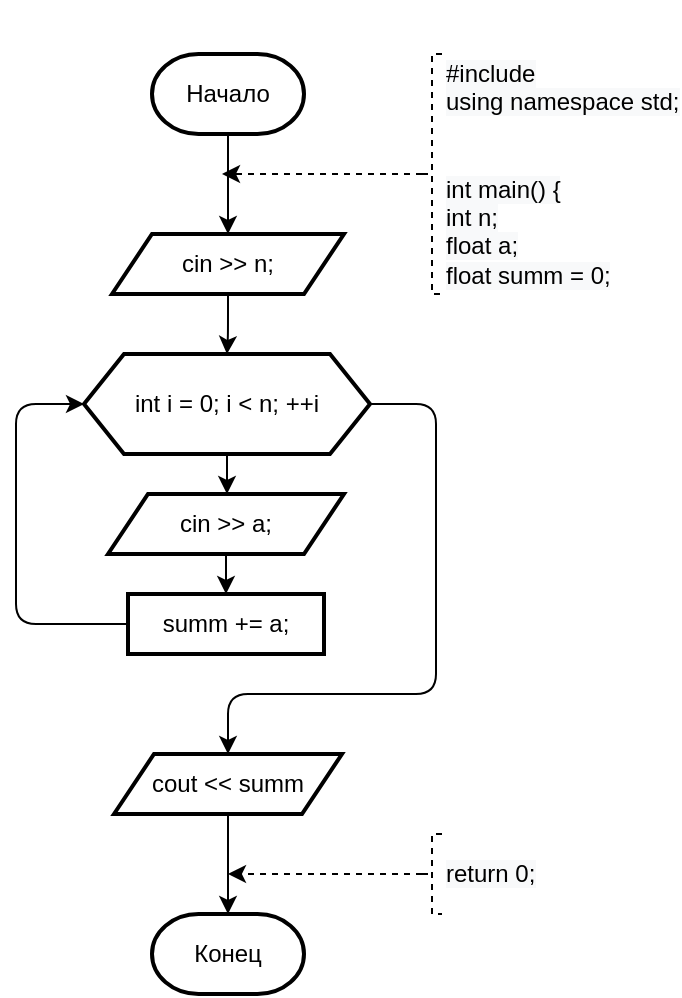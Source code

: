 <mxfile version="15.7.3" type="google" pages="2"><diagram id="d5wiSLn-juUP3fR6AIbw" name="Страница 1"><mxGraphModel dx="998" dy="588" grid="1" gridSize="10" guides="1" tooltips="1" connect="1" arrows="1" fold="1" page="1" pageScale="1" pageWidth="827" pageHeight="1169" math="0" shadow="0"><root><mxCell id="0"/><mxCell id="1" parent="0"/><mxCell id="PdzP0EtBS9qO5vNw4Crt-4" value="" style="edgeStyle=orthogonalEdgeStyle;rounded=0;orthogonalLoop=1;jettySize=auto;html=1;" parent="1" source="PdzP0EtBS9qO5vNw4Crt-1" target="PdzP0EtBS9qO5vNw4Crt-3" edge="1"><mxGeometry relative="1" as="geometry"/></mxCell><mxCell id="PdzP0EtBS9qO5vNw4Crt-1" value="Начало" style="strokeWidth=2;html=1;shape=mxgraph.flowchart.terminator;whiteSpace=wrap;" parent="1" vertex="1"><mxGeometry x="376" y="50" width="76" height="40" as="geometry"/></mxCell><mxCell id="86DnTYic4pY_aqexjyjH-8" style="edgeStyle=orthogonalEdgeStyle;curved=0;rounded=1;sketch=0;orthogonalLoop=1;jettySize=auto;html=1;entryX=0.5;entryY=0;entryDx=0;entryDy=0;strokeWidth=1;" edge="1" parent="1" source="PdzP0EtBS9qO5vNw4Crt-3" target="PdzP0EtBS9qO5vNw4Crt-5"><mxGeometry relative="1" as="geometry"/></mxCell><mxCell id="PdzP0EtBS9qO5vNw4Crt-3" value="cin &amp;gt;&amp;gt; n;" style="shape=parallelogram;perimeter=parallelogramPerimeter;whiteSpace=wrap;html=1;fixedSize=1;strokeWidth=2;" parent="1" vertex="1"><mxGeometry x="356" y="140" width="116" height="30" as="geometry"/></mxCell><mxCell id="86DnTYic4pY_aqexjyjH-5" style="edgeStyle=orthogonalEdgeStyle;curved=0;rounded=1;sketch=0;orthogonalLoop=1;jettySize=auto;html=1;entryX=0.5;entryY=0;entryDx=0;entryDy=0;strokeWidth=1;" edge="1" parent="1" source="PdzP0EtBS9qO5vNw4Crt-5" target="PdzP0EtBS9qO5vNw4Crt-7"><mxGeometry relative="1" as="geometry"/></mxCell><mxCell id="86DnTYic4pY_aqexjyjH-7" style="edgeStyle=orthogonalEdgeStyle;curved=0;rounded=1;sketch=0;orthogonalLoop=1;jettySize=auto;html=1;entryX=0.5;entryY=0;entryDx=0;entryDy=0;strokeWidth=1;" edge="1" parent="1" source="PdzP0EtBS9qO5vNw4Crt-5" target="PdzP0EtBS9qO5vNw4Crt-11"><mxGeometry relative="1" as="geometry"><mxPoint x="412" y="390" as="targetPoint"/><Array as="points"><mxPoint x="518" y="225"/><mxPoint x="518" y="370"/><mxPoint x="414" y="370"/></Array></mxGeometry></mxCell><mxCell id="PdzP0EtBS9qO5vNw4Crt-5" value="int i = 0; i &amp;lt; n; ++i" style="shape=hexagon;perimeter=hexagonPerimeter2;whiteSpace=wrap;html=1;fixedSize=1;strokeWidth=2;" parent="1" vertex="1"><mxGeometry x="342" y="200" width="143" height="50" as="geometry"/></mxCell><mxCell id="86DnTYic4pY_aqexjyjH-6" style="edgeStyle=orthogonalEdgeStyle;curved=0;rounded=1;sketch=0;orthogonalLoop=1;jettySize=auto;html=1;entryX=0.5;entryY=0;entryDx=0;entryDy=0;strokeWidth=1;" edge="1" parent="1" source="PdzP0EtBS9qO5vNw4Crt-7" target="PdzP0EtBS9qO5vNw4Crt-9"><mxGeometry relative="1" as="geometry"/></mxCell><mxCell id="PdzP0EtBS9qO5vNw4Crt-7" value="cin &amp;gt;&amp;gt; a;" style="shape=parallelogram;perimeter=parallelogramPerimeter;whiteSpace=wrap;html=1;fixedSize=1;strokeWidth=2;" parent="1" vertex="1"><mxGeometry x="354" y="270" width="118" height="30" as="geometry"/></mxCell><mxCell id="86DnTYic4pY_aqexjyjH-1" style="edgeStyle=orthogonalEdgeStyle;curved=0;rounded=1;sketch=0;orthogonalLoop=1;jettySize=auto;html=1;entryX=0;entryY=0.5;entryDx=0;entryDy=0;strokeWidth=1;" edge="1" parent="1" source="PdzP0EtBS9qO5vNw4Crt-9" target="PdzP0EtBS9qO5vNw4Crt-5"><mxGeometry relative="1" as="geometry"><Array as="points"><mxPoint x="308" y="335"/><mxPoint x="308" y="225"/></Array></mxGeometry></mxCell><mxCell id="PdzP0EtBS9qO5vNw4Crt-9" value="&lt;div&gt;summ += a;&lt;/div&gt;" style="whiteSpace=wrap;html=1;strokeWidth=2;" parent="1" vertex="1"><mxGeometry x="364" y="320" width="98" height="30" as="geometry"/></mxCell><mxCell id="86DnTYic4pY_aqexjyjH-10" style="edgeStyle=orthogonalEdgeStyle;curved=0;rounded=1;sketch=0;orthogonalLoop=1;jettySize=auto;html=1;entryX=0.5;entryY=0;entryDx=0;entryDy=0;entryPerimeter=0;strokeWidth=1;" edge="1" parent="1" source="PdzP0EtBS9qO5vNw4Crt-11" target="86DnTYic4pY_aqexjyjH-9"><mxGeometry relative="1" as="geometry"/></mxCell><mxCell id="PdzP0EtBS9qO5vNw4Crt-11" value="cout &amp;lt;&amp;lt; summ" style="shape=parallelogram;perimeter=parallelogramPerimeter;whiteSpace=wrap;html=1;fixedSize=1;strokeWidth=2;" parent="1" vertex="1"><mxGeometry x="357" y="400" width="114" height="30" as="geometry"/></mxCell><mxCell id="PdzP0EtBS9qO5vNw4Crt-17" style="edgeStyle=orthogonalEdgeStyle;rounded=0;orthogonalLoop=1;jettySize=auto;html=1;exitX=0;exitY=0.5;exitDx=0;exitDy=0;exitPerimeter=0;dashed=1;strokeWidth=1;" parent="1" source="PdzP0EtBS9qO5vNw4Crt-15" edge="1"><mxGeometry relative="1" as="geometry"><mxPoint x="414" y="460" as="targetPoint"/></mxGeometry></mxCell><mxCell id="PdzP0EtBS9qO5vNw4Crt-15" value="&#10;&#10;&lt;span style=&quot;color: rgb(0, 0, 0); font-family: helvetica; font-size: 12px; font-style: normal; font-weight: 400; letter-spacing: normal; text-align: left; text-indent: 0px; text-transform: none; word-spacing: 0px; background-color: rgb(248, 249, 250); display: inline; float: none;&quot;&gt;return 0;&lt;/span&gt;&#10;&#10;" style="strokeWidth=1;html=1;shape=mxgraph.flowchart.annotation_2;align=left;labelPosition=right;pointerEvents=1;dashed=1;" parent="1" vertex="1"><mxGeometry x="511" y="440" width="10" height="40" as="geometry"/></mxCell><mxCell id="86DnTYic4pY_aqexjyjH-4" style="edgeStyle=orthogonalEdgeStyle;curved=0;rounded=1;sketch=0;orthogonalLoop=1;jettySize=auto;html=1;strokeWidth=1;dashed=1;" edge="1" parent="1" source="86DnTYic4pY_aqexjyjH-3"><mxGeometry relative="1" as="geometry"><mxPoint x="411" y="110" as="targetPoint"/></mxGeometry></mxCell><mxCell id="86DnTYic4pY_aqexjyjH-3" value="&#10;&#10;&lt;span style=&quot;color: rgb(0, 0, 0); font-family: helvetica; font-size: 12px; font-style: normal; font-weight: 400; letter-spacing: normal; text-align: left; text-indent: 0px; text-transform: none; word-spacing: 0px; background-color: rgb(248, 249, 250); display: inline; float: none;&quot;&gt;#include&lt;/span&gt;&lt;br style=&quot;color: rgb(0, 0, 0); font-family: helvetica; font-size: 12px; font-style: normal; font-weight: 400; letter-spacing: normal; text-align: left; text-indent: 0px; text-transform: none; word-spacing: 0px; background-color: rgb(248, 249, 250);&quot;&gt;&lt;span style=&quot;color: rgb(0, 0, 0); font-family: helvetica; font-size: 12px; font-style: normal; font-weight: 400; letter-spacing: normal; text-align: left; text-indent: 0px; text-transform: none; word-spacing: 0px; background-color: rgb(248, 249, 250); display: inline; float: none;&quot;&gt;using namespace std;&lt;/span&gt;&lt;br style=&quot;color: rgb(0, 0, 0); font-family: helvetica; font-size: 12px; font-style: normal; font-weight: 400; letter-spacing: normal; text-align: left; text-indent: 0px; text-transform: none; word-spacing: 0px; background-color: rgb(248, 249, 250);&quot;&gt;&lt;br style=&quot;color: rgb(0, 0, 0); font-family: helvetica; font-size: 12px; font-style: normal; font-weight: 400; letter-spacing: normal; text-align: left; text-indent: 0px; text-transform: none; word-spacing: 0px; background-color: rgb(248, 249, 250);&quot;&gt;&lt;br style=&quot;color: rgb(0, 0, 0); font-family: helvetica; font-size: 12px; font-style: normal; font-weight: 400; letter-spacing: normal; text-align: left; text-indent: 0px; text-transform: none; word-spacing: 0px; background-color: rgb(248, 249, 250);&quot;&gt;&lt;span style=&quot;color: rgb(0, 0, 0); font-family: helvetica; font-size: 12px; font-style: normal; font-weight: 400; letter-spacing: normal; text-align: left; text-indent: 0px; text-transform: none; word-spacing: 0px; background-color: rgb(248, 249, 250); display: inline; float: none;&quot;&gt;int main() {&lt;/span&gt;&lt;br style=&quot;color: rgb(0, 0, 0); font-family: helvetica; font-size: 12px; font-style: normal; font-weight: 400; letter-spacing: normal; text-align: left; text-indent: 0px; text-transform: none; word-spacing: 0px; background-color: rgb(248, 249, 250);&quot;&gt;&lt;span style=&quot;color: rgb(0, 0, 0); font-family: helvetica; font-size: 12px; font-style: normal; font-weight: 400; letter-spacing: normal; text-align: left; text-indent: 0px; text-transform: none; word-spacing: 0px; background-color: rgb(248, 249, 250); display: inline; float: none;&quot;&gt;int n;&lt;/span&gt;&lt;br style=&quot;color: rgb(0, 0, 0); font-family: helvetica; font-size: 12px; font-style: normal; font-weight: 400; letter-spacing: normal; text-align: left; text-indent: 0px; text-transform: none; word-spacing: 0px; background-color: rgb(248, 249, 250);&quot;&gt;&lt;span style=&quot;color: rgb(0, 0, 0); font-family: helvetica; font-size: 12px; font-style: normal; font-weight: 400; letter-spacing: normal; text-align: left; text-indent: 0px; text-transform: none; word-spacing: 0px; background-color: rgb(248, 249, 250); display: inline; float: none;&quot;&gt;float a;&lt;/span&gt;&lt;br style=&quot;color: rgb(0, 0, 0); font-family: helvetica; font-size: 12px; font-style: normal; font-weight: 400; letter-spacing: normal; text-align: left; text-indent: 0px; text-transform: none; word-spacing: 0px; background-color: rgb(248, 249, 250);&quot;&gt;&lt;span style=&quot;color: rgb(0, 0, 0); font-family: helvetica; font-size: 12px; font-style: normal; font-weight: 400; letter-spacing: normal; text-align: left; text-indent: 0px; text-transform: none; word-spacing: 0px; background-color: rgb(248, 249, 250); display: inline; float: none;&quot;&gt;float summ = 0;&lt;/span&gt;&#10;&#10;" style="strokeWidth=1;html=1;shape=mxgraph.flowchart.annotation_2;align=left;labelPosition=right;pointerEvents=1;rounded=0;sketch=0;dashed=1;" vertex="1" parent="1"><mxGeometry x="511" y="50" width="10" height="120" as="geometry"/></mxCell><mxCell id="86DnTYic4pY_aqexjyjH-9" value="Конец" style="strokeWidth=2;html=1;shape=mxgraph.flowchart.terminator;whiteSpace=wrap;rounded=0;sketch=0;align=center;" vertex="1" parent="1"><mxGeometry x="376" y="480" width="76" height="40" as="geometry"/></mxCell></root></mxGraphModel></diagram><diagram id="P3w5qggOYiLh3EAeZggc" name="Страница 2"><mxGraphModel dx="998" dy="588" grid="1" gridSize="10" guides="1" tooltips="1" connect="1" arrows="1" fold="1" page="1" pageScale="1" pageWidth="827" pageHeight="1169" math="0" shadow="0"><root><mxCell id="PC_aG75Pdk0MZb7dfS8n-0"/><mxCell id="PC_aG75Pdk0MZb7dfS8n-1" parent="PC_aG75Pdk0MZb7dfS8n-0"/></root></mxGraphModel></diagram></mxfile>
